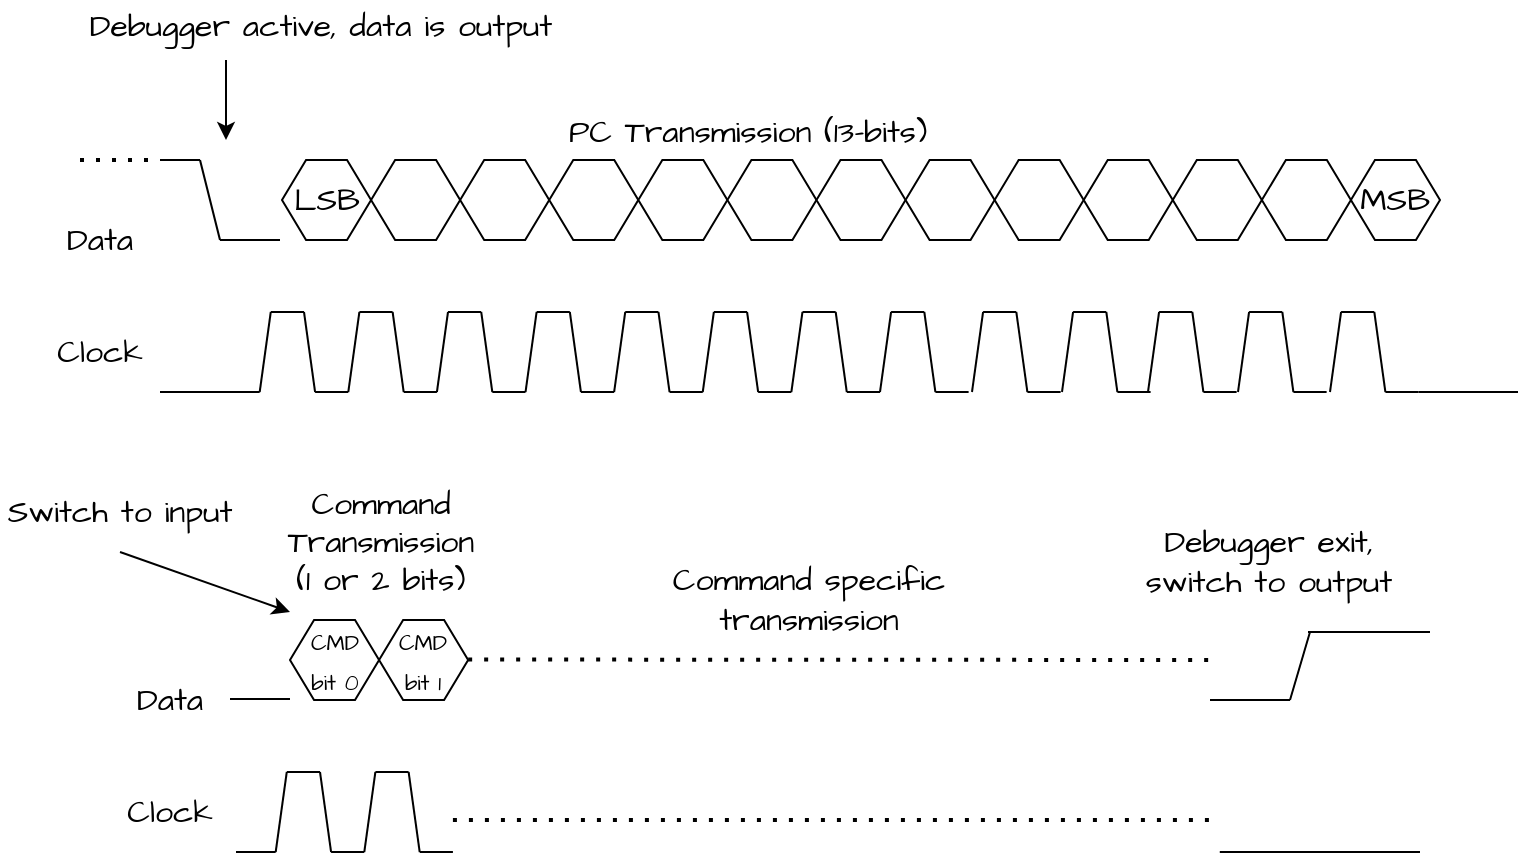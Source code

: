 <mxfile version="13.7.8" type="device"><diagram id="XCAaX7MO31vcGGr_xnaF" name="Page-1"><mxGraphModel dx="677" dy="365" grid="1" gridSize="10" guides="1" tooltips="1" connect="1" arrows="1" fold="1" page="1" pageScale="1" pageWidth="850" pageHeight="1100" math="0" shadow="0"><root><mxCell id="0"/><mxCell id="1" parent="0"/><mxCell id="uBNz7lqElPrJS8dUiWml-2" value="Data" style="text;html=1;strokeColor=none;fillColor=none;align=center;verticalAlign=middle;whiteSpace=wrap;rounded=0;fontFamily=Architects Daughter;fontSource=https%3A%2F%2Ffonts.googleapis.com%2Fcss%3Ffamily%3DArchitects%2BDaughter;fontSize=16;" vertex="1" parent="1"><mxGeometry x="50" y="234" width="40" height="20" as="geometry"/></mxCell><mxCell id="uBNz7lqElPrJS8dUiWml-3" value="Clock" style="text;html=1;strokeColor=none;fillColor=none;align=center;verticalAlign=middle;whiteSpace=wrap;rounded=0;fontFamily=Architects Daughter;fontSource=https%3A%2F%2Ffonts.googleapis.com%2Fcss%3Ffamily%3DArchitects%2BDaughter;fontSize=16;" vertex="1" parent="1"><mxGeometry x="50" y="290" width="40" height="20" as="geometry"/></mxCell><mxCell id="uBNz7lqElPrJS8dUiWml-4" value="" style="endArrow=none;html=1;fontFamily=Architects Daughter;fontSize=16;" edge="1" parent="1"><mxGeometry width="50" height="50" relative="1" as="geometry"><mxPoint x="100" y="204" as="sourcePoint"/><mxPoint x="120" y="204" as="targetPoint"/></mxGeometry></mxCell><mxCell id="uBNz7lqElPrJS8dUiWml-5" value="" style="endArrow=none;html=1;fontFamily=Architects Daughter;fontSize=16;" edge="1" parent="1"><mxGeometry width="50" height="50" relative="1" as="geometry"><mxPoint x="120" y="204" as="sourcePoint"/><mxPoint x="130" y="244" as="targetPoint"/></mxGeometry></mxCell><mxCell id="uBNz7lqElPrJS8dUiWml-7" value="" style="endArrow=classic;html=1;fontFamily=Architects Daughter;fontSize=16;" edge="1" parent="1"><mxGeometry width="50" height="50" relative="1" as="geometry"><mxPoint x="133" y="154" as="sourcePoint"/><mxPoint x="133" y="194" as="targetPoint"/></mxGeometry></mxCell><mxCell id="uBNz7lqElPrJS8dUiWml-8" value="Debugger active, data is output" style="text;html=1;strokeColor=none;fillColor=none;align=center;verticalAlign=middle;whiteSpace=wrap;rounded=0;fontFamily=Architects Daughter;fontSize=16;" vertex="1" parent="1"><mxGeometry x="61" y="124" width="239" height="26" as="geometry"/></mxCell><mxCell id="uBNz7lqElPrJS8dUiWml-9" value="" style="endArrow=none;html=1;fontFamily=Architects Daughter;fontSize=16;" edge="1" parent="1"><mxGeometry x="100" y="280" width="50" height="50" as="geometry"><mxPoint x="100" y="320" as="sourcePoint"/><mxPoint x="149.846" y="320" as="targetPoint"/></mxGeometry></mxCell><mxCell id="uBNz7lqElPrJS8dUiWml-18" value="" style="group" vertex="1" connectable="0" parent="1"><mxGeometry x="149.846" y="280" width="44.308" height="40" as="geometry"/></mxCell><mxCell id="uBNz7lqElPrJS8dUiWml-10" value="" style="endArrow=none;html=1;fontFamily=Architects Daughter;fontSize=16;" edge="1" parent="uBNz7lqElPrJS8dUiWml-18"><mxGeometry width="50" height="50" relative="1" as="geometry"><mxPoint y="40" as="sourcePoint"/><mxPoint x="5.538" as="targetPoint"/></mxGeometry></mxCell><mxCell id="uBNz7lqElPrJS8dUiWml-11" value="" style="endArrow=none;html=1;fontFamily=Architects Daughter;fontSize=16;" edge="1" parent="uBNz7lqElPrJS8dUiWml-18"><mxGeometry width="50" height="50" relative="1" as="geometry"><mxPoint x="5.538" as="sourcePoint"/><mxPoint x="22.154" as="targetPoint"/></mxGeometry></mxCell><mxCell id="uBNz7lqElPrJS8dUiWml-12" value="" style="endArrow=none;html=1;fontFamily=Architects Daughter;fontSize=16;" edge="1" parent="uBNz7lqElPrJS8dUiWml-18"><mxGeometry width="50" height="50" relative="1" as="geometry"><mxPoint x="22.154" as="sourcePoint"/><mxPoint x="27.692" y="40" as="targetPoint"/></mxGeometry></mxCell><mxCell id="uBNz7lqElPrJS8dUiWml-13" value="" style="endArrow=none;html=1;fontFamily=Architects Daughter;fontSize=16;" edge="1" parent="uBNz7lqElPrJS8dUiWml-18"><mxGeometry width="50" height="50" relative="1" as="geometry"><mxPoint x="27.692" y="40" as="sourcePoint"/><mxPoint x="44.308" y="40" as="targetPoint"/></mxGeometry></mxCell><mxCell id="uBNz7lqElPrJS8dUiWml-19" value="" style="group" vertex="1" connectable="0" parent="1"><mxGeometry x="194.154" y="280" width="44.308" height="40" as="geometry"/></mxCell><mxCell id="uBNz7lqElPrJS8dUiWml-20" value="" style="endArrow=none;html=1;fontFamily=Architects Daughter;fontSize=16;" edge="1" parent="uBNz7lqElPrJS8dUiWml-19"><mxGeometry width="50" height="50" relative="1" as="geometry"><mxPoint y="40" as="sourcePoint"/><mxPoint x="5.538" as="targetPoint"/></mxGeometry></mxCell><mxCell id="uBNz7lqElPrJS8dUiWml-21" value="" style="endArrow=none;html=1;fontFamily=Architects Daughter;fontSize=16;" edge="1" parent="uBNz7lqElPrJS8dUiWml-19"><mxGeometry width="50" height="50" relative="1" as="geometry"><mxPoint x="5.538" as="sourcePoint"/><mxPoint x="22.154" as="targetPoint"/></mxGeometry></mxCell><mxCell id="uBNz7lqElPrJS8dUiWml-22" value="" style="endArrow=none;html=1;fontFamily=Architects Daughter;fontSize=16;" edge="1" parent="uBNz7lqElPrJS8dUiWml-19"><mxGeometry width="50" height="50" relative="1" as="geometry"><mxPoint x="22.154" as="sourcePoint"/><mxPoint x="27.692" y="40" as="targetPoint"/></mxGeometry></mxCell><mxCell id="uBNz7lqElPrJS8dUiWml-23" value="" style="endArrow=none;html=1;fontFamily=Architects Daughter;fontSize=16;" edge="1" parent="uBNz7lqElPrJS8dUiWml-19"><mxGeometry width="50" height="50" relative="1" as="geometry"><mxPoint x="27.692" y="40" as="sourcePoint"/><mxPoint x="44.308" y="40" as="targetPoint"/></mxGeometry></mxCell><mxCell id="uBNz7lqElPrJS8dUiWml-24" value="" style="group" vertex="1" connectable="0" parent="1"><mxGeometry x="238.462" y="280" width="44.308" height="40" as="geometry"/></mxCell><mxCell id="uBNz7lqElPrJS8dUiWml-25" value="" style="endArrow=none;html=1;fontFamily=Architects Daughter;fontSize=16;" edge="1" parent="uBNz7lqElPrJS8dUiWml-24"><mxGeometry width="50" height="50" relative="1" as="geometry"><mxPoint y="40" as="sourcePoint"/><mxPoint x="5.538" as="targetPoint"/></mxGeometry></mxCell><mxCell id="uBNz7lqElPrJS8dUiWml-26" value="" style="endArrow=none;html=1;fontFamily=Architects Daughter;fontSize=16;" edge="1" parent="uBNz7lqElPrJS8dUiWml-24"><mxGeometry width="50" height="50" relative="1" as="geometry"><mxPoint x="5.538" as="sourcePoint"/><mxPoint x="22.154" as="targetPoint"/></mxGeometry></mxCell><mxCell id="uBNz7lqElPrJS8dUiWml-27" value="" style="endArrow=none;html=1;fontFamily=Architects Daughter;fontSize=16;" edge="1" parent="uBNz7lqElPrJS8dUiWml-24"><mxGeometry width="50" height="50" relative="1" as="geometry"><mxPoint x="22.154" as="sourcePoint"/><mxPoint x="27.692" y="40" as="targetPoint"/></mxGeometry></mxCell><mxCell id="uBNz7lqElPrJS8dUiWml-28" value="" style="endArrow=none;html=1;fontFamily=Architects Daughter;fontSize=16;" edge="1" parent="uBNz7lqElPrJS8dUiWml-24"><mxGeometry width="50" height="50" relative="1" as="geometry"><mxPoint x="27.692" y="40" as="sourcePoint"/><mxPoint x="44.308" y="40" as="targetPoint"/></mxGeometry></mxCell><mxCell id="uBNz7lqElPrJS8dUiWml-29" value="" style="group" vertex="1" connectable="0" parent="1"><mxGeometry x="282.769" y="280" width="44.308" height="40" as="geometry"/></mxCell><mxCell id="uBNz7lqElPrJS8dUiWml-30" value="" style="endArrow=none;html=1;fontFamily=Architects Daughter;fontSize=16;" edge="1" parent="uBNz7lqElPrJS8dUiWml-29"><mxGeometry width="50" height="50" relative="1" as="geometry"><mxPoint y="40" as="sourcePoint"/><mxPoint x="5.538" as="targetPoint"/></mxGeometry></mxCell><mxCell id="uBNz7lqElPrJS8dUiWml-31" value="" style="endArrow=none;html=1;fontFamily=Architects Daughter;fontSize=16;" edge="1" parent="uBNz7lqElPrJS8dUiWml-29"><mxGeometry width="50" height="50" relative="1" as="geometry"><mxPoint x="5.538" as="sourcePoint"/><mxPoint x="22.154" as="targetPoint"/></mxGeometry></mxCell><mxCell id="uBNz7lqElPrJS8dUiWml-32" value="" style="endArrow=none;html=1;fontFamily=Architects Daughter;fontSize=16;" edge="1" parent="uBNz7lqElPrJS8dUiWml-29"><mxGeometry width="50" height="50" relative="1" as="geometry"><mxPoint x="22.154" as="sourcePoint"/><mxPoint x="27.692" y="40" as="targetPoint"/></mxGeometry></mxCell><mxCell id="uBNz7lqElPrJS8dUiWml-33" value="" style="endArrow=none;html=1;fontFamily=Architects Daughter;fontSize=16;" edge="1" parent="uBNz7lqElPrJS8dUiWml-29"><mxGeometry width="50" height="50" relative="1" as="geometry"><mxPoint x="27.692" y="40" as="sourcePoint"/><mxPoint x="44.308" y="40" as="targetPoint"/></mxGeometry></mxCell><mxCell id="uBNz7lqElPrJS8dUiWml-34" value="" style="group" vertex="1" connectable="0" parent="1"><mxGeometry x="327.077" y="280" width="44.308" height="40" as="geometry"/></mxCell><mxCell id="uBNz7lqElPrJS8dUiWml-35" value="" style="endArrow=none;html=1;fontFamily=Architects Daughter;fontSize=16;" edge="1" parent="uBNz7lqElPrJS8dUiWml-34"><mxGeometry width="50" height="50" relative="1" as="geometry"><mxPoint y="40" as="sourcePoint"/><mxPoint x="5.538" as="targetPoint"/></mxGeometry></mxCell><mxCell id="uBNz7lqElPrJS8dUiWml-36" value="" style="endArrow=none;html=1;fontFamily=Architects Daughter;fontSize=16;" edge="1" parent="uBNz7lqElPrJS8dUiWml-34"><mxGeometry width="50" height="50" relative="1" as="geometry"><mxPoint x="5.538" as="sourcePoint"/><mxPoint x="22.154" as="targetPoint"/></mxGeometry></mxCell><mxCell id="uBNz7lqElPrJS8dUiWml-37" value="" style="endArrow=none;html=1;fontFamily=Architects Daughter;fontSize=16;" edge="1" parent="uBNz7lqElPrJS8dUiWml-34"><mxGeometry width="50" height="50" relative="1" as="geometry"><mxPoint x="22.154" as="sourcePoint"/><mxPoint x="27.692" y="40" as="targetPoint"/></mxGeometry></mxCell><mxCell id="uBNz7lqElPrJS8dUiWml-38" value="" style="endArrow=none;html=1;fontFamily=Architects Daughter;fontSize=16;" edge="1" parent="uBNz7lqElPrJS8dUiWml-34"><mxGeometry width="50" height="50" relative="1" as="geometry"><mxPoint x="27.692" y="40" as="sourcePoint"/><mxPoint x="44.308" y="40" as="targetPoint"/></mxGeometry></mxCell><mxCell id="uBNz7lqElPrJS8dUiWml-39" value="" style="group" vertex="1" connectable="0" parent="1"><mxGeometry x="371.385" y="280" width="44.308" height="40" as="geometry"/></mxCell><mxCell id="uBNz7lqElPrJS8dUiWml-40" value="" style="endArrow=none;html=1;fontFamily=Architects Daughter;fontSize=16;" edge="1" parent="uBNz7lqElPrJS8dUiWml-39"><mxGeometry width="50" height="50" relative="1" as="geometry"><mxPoint y="40" as="sourcePoint"/><mxPoint x="5.538" as="targetPoint"/></mxGeometry></mxCell><mxCell id="uBNz7lqElPrJS8dUiWml-41" value="" style="endArrow=none;html=1;fontFamily=Architects Daughter;fontSize=16;" edge="1" parent="uBNz7lqElPrJS8dUiWml-39"><mxGeometry width="50" height="50" relative="1" as="geometry"><mxPoint x="5.538" as="sourcePoint"/><mxPoint x="22.154" as="targetPoint"/></mxGeometry></mxCell><mxCell id="uBNz7lqElPrJS8dUiWml-42" value="" style="endArrow=none;html=1;fontFamily=Architects Daughter;fontSize=16;" edge="1" parent="uBNz7lqElPrJS8dUiWml-39"><mxGeometry width="50" height="50" relative="1" as="geometry"><mxPoint x="22.154" as="sourcePoint"/><mxPoint x="27.692" y="40" as="targetPoint"/></mxGeometry></mxCell><mxCell id="uBNz7lqElPrJS8dUiWml-43" value="" style="endArrow=none;html=1;fontFamily=Architects Daughter;fontSize=16;" edge="1" parent="uBNz7lqElPrJS8dUiWml-39"><mxGeometry width="50" height="50" relative="1" as="geometry"><mxPoint x="27.692" y="40" as="sourcePoint"/><mxPoint x="44.308" y="40" as="targetPoint"/></mxGeometry></mxCell><mxCell id="uBNz7lqElPrJS8dUiWml-44" value="" style="group" vertex="1" connectable="0" parent="1"><mxGeometry x="415.692" y="280" width="44.308" height="40" as="geometry"/></mxCell><mxCell id="uBNz7lqElPrJS8dUiWml-45" value="" style="endArrow=none;html=1;fontFamily=Architects Daughter;fontSize=16;" edge="1" parent="uBNz7lqElPrJS8dUiWml-44"><mxGeometry width="50" height="50" relative="1" as="geometry"><mxPoint y="40" as="sourcePoint"/><mxPoint x="5.538" as="targetPoint"/></mxGeometry></mxCell><mxCell id="uBNz7lqElPrJS8dUiWml-46" value="" style="endArrow=none;html=1;fontFamily=Architects Daughter;fontSize=16;" edge="1" parent="uBNz7lqElPrJS8dUiWml-44"><mxGeometry width="50" height="50" relative="1" as="geometry"><mxPoint x="5.538" as="sourcePoint"/><mxPoint x="22.154" as="targetPoint"/></mxGeometry></mxCell><mxCell id="uBNz7lqElPrJS8dUiWml-47" value="" style="endArrow=none;html=1;fontFamily=Architects Daughter;fontSize=16;" edge="1" parent="uBNz7lqElPrJS8dUiWml-44"><mxGeometry width="50" height="50" relative="1" as="geometry"><mxPoint x="22.154" as="sourcePoint"/><mxPoint x="27.692" y="40" as="targetPoint"/></mxGeometry></mxCell><mxCell id="uBNz7lqElPrJS8dUiWml-48" value="" style="endArrow=none;html=1;fontFamily=Architects Daughter;fontSize=16;" edge="1" parent="uBNz7lqElPrJS8dUiWml-44"><mxGeometry width="50" height="50" relative="1" as="geometry"><mxPoint x="27.692" y="40" as="sourcePoint"/><mxPoint x="44.308" y="40" as="targetPoint"/></mxGeometry></mxCell><mxCell id="uBNz7lqElPrJS8dUiWml-50" value="" style="group" vertex="1" connectable="0" parent="1"><mxGeometry x="460.002" y="280" width="44.308" height="40" as="geometry"/></mxCell><mxCell id="uBNz7lqElPrJS8dUiWml-51" value="" style="endArrow=none;html=1;fontFamily=Architects Daughter;fontSize=16;" edge="1" parent="uBNz7lqElPrJS8dUiWml-50"><mxGeometry width="50" height="50" relative="1" as="geometry"><mxPoint y="40" as="sourcePoint"/><mxPoint x="5.538" as="targetPoint"/></mxGeometry></mxCell><mxCell id="uBNz7lqElPrJS8dUiWml-52" value="" style="endArrow=none;html=1;fontFamily=Architects Daughter;fontSize=16;" edge="1" parent="uBNz7lqElPrJS8dUiWml-50"><mxGeometry width="50" height="50" relative="1" as="geometry"><mxPoint x="5.538" as="sourcePoint"/><mxPoint x="22.154" as="targetPoint"/></mxGeometry></mxCell><mxCell id="uBNz7lqElPrJS8dUiWml-53" value="" style="endArrow=none;html=1;fontFamily=Architects Daughter;fontSize=16;" edge="1" parent="uBNz7lqElPrJS8dUiWml-50"><mxGeometry width="50" height="50" relative="1" as="geometry"><mxPoint x="22.154" as="sourcePoint"/><mxPoint x="27.692" y="40" as="targetPoint"/></mxGeometry></mxCell><mxCell id="uBNz7lqElPrJS8dUiWml-54" value="" style="endArrow=none;html=1;fontFamily=Architects Daughter;fontSize=16;" edge="1" parent="uBNz7lqElPrJS8dUiWml-50"><mxGeometry width="50" height="50" relative="1" as="geometry"><mxPoint x="27.692" y="40" as="sourcePoint"/><mxPoint x="44.308" y="40" as="targetPoint"/></mxGeometry></mxCell><mxCell id="uBNz7lqElPrJS8dUiWml-65" value="" style="group" vertex="1" connectable="0" parent="1"><mxGeometry x="506.002" y="280" width="44.308" height="40" as="geometry"/></mxCell><mxCell id="uBNz7lqElPrJS8dUiWml-66" value="" style="endArrow=none;html=1;fontFamily=Architects Daughter;fontSize=16;" edge="1" parent="uBNz7lqElPrJS8dUiWml-65"><mxGeometry width="50" height="50" relative="1" as="geometry"><mxPoint y="40" as="sourcePoint"/><mxPoint x="5.538" as="targetPoint"/></mxGeometry></mxCell><mxCell id="uBNz7lqElPrJS8dUiWml-67" value="" style="endArrow=none;html=1;fontFamily=Architects Daughter;fontSize=16;" edge="1" parent="uBNz7lqElPrJS8dUiWml-65"><mxGeometry width="50" height="50" relative="1" as="geometry"><mxPoint x="5.538" as="sourcePoint"/><mxPoint x="22.154" as="targetPoint"/></mxGeometry></mxCell><mxCell id="uBNz7lqElPrJS8dUiWml-68" value="" style="endArrow=none;html=1;fontFamily=Architects Daughter;fontSize=16;" edge="1" parent="uBNz7lqElPrJS8dUiWml-65"><mxGeometry width="50" height="50" relative="1" as="geometry"><mxPoint x="22.154" as="sourcePoint"/><mxPoint x="27.692" y="40" as="targetPoint"/></mxGeometry></mxCell><mxCell id="uBNz7lqElPrJS8dUiWml-69" value="" style="endArrow=none;html=1;fontFamily=Architects Daughter;fontSize=16;" edge="1" parent="uBNz7lqElPrJS8dUiWml-65"><mxGeometry width="50" height="50" relative="1" as="geometry"><mxPoint x="27.692" y="40" as="sourcePoint"/><mxPoint x="44.308" y="40" as="targetPoint"/></mxGeometry></mxCell><mxCell id="uBNz7lqElPrJS8dUiWml-70" value="" style="group" vertex="1" connectable="0" parent="1"><mxGeometry x="551.002" y="280" width="44.308" height="40" as="geometry"/></mxCell><mxCell id="uBNz7lqElPrJS8dUiWml-71" value="" style="endArrow=none;html=1;fontFamily=Architects Daughter;fontSize=16;" edge="1" parent="uBNz7lqElPrJS8dUiWml-70"><mxGeometry width="50" height="50" relative="1" as="geometry"><mxPoint y="40" as="sourcePoint"/><mxPoint x="5.538" as="targetPoint"/></mxGeometry></mxCell><mxCell id="uBNz7lqElPrJS8dUiWml-72" value="" style="endArrow=none;html=1;fontFamily=Architects Daughter;fontSize=16;" edge="1" parent="uBNz7lqElPrJS8dUiWml-70"><mxGeometry width="50" height="50" relative="1" as="geometry"><mxPoint x="5.538" as="sourcePoint"/><mxPoint x="22.154" as="targetPoint"/></mxGeometry></mxCell><mxCell id="uBNz7lqElPrJS8dUiWml-73" value="" style="endArrow=none;html=1;fontFamily=Architects Daughter;fontSize=16;" edge="1" parent="uBNz7lqElPrJS8dUiWml-70"><mxGeometry width="50" height="50" relative="1" as="geometry"><mxPoint x="22.154" as="sourcePoint"/><mxPoint x="27.692" y="40" as="targetPoint"/></mxGeometry></mxCell><mxCell id="uBNz7lqElPrJS8dUiWml-74" value="" style="endArrow=none;html=1;fontFamily=Architects Daughter;fontSize=16;" edge="1" parent="uBNz7lqElPrJS8dUiWml-70"><mxGeometry width="50" height="50" relative="1" as="geometry"><mxPoint x="27.692" y="40" as="sourcePoint"/><mxPoint x="44.308" y="40" as="targetPoint"/></mxGeometry></mxCell><mxCell id="uBNz7lqElPrJS8dUiWml-75" value="" style="group" vertex="1" connectable="0" parent="1"><mxGeometry x="594.002" y="280" width="44.308" height="40" as="geometry"/></mxCell><mxCell id="uBNz7lqElPrJS8dUiWml-76" value="" style="endArrow=none;html=1;fontFamily=Architects Daughter;fontSize=16;" edge="1" parent="uBNz7lqElPrJS8dUiWml-75"><mxGeometry width="50" height="50" relative="1" as="geometry"><mxPoint y="40" as="sourcePoint"/><mxPoint x="5.538" as="targetPoint"/></mxGeometry></mxCell><mxCell id="uBNz7lqElPrJS8dUiWml-77" value="" style="endArrow=none;html=1;fontFamily=Architects Daughter;fontSize=16;" edge="1" parent="uBNz7lqElPrJS8dUiWml-75"><mxGeometry width="50" height="50" relative="1" as="geometry"><mxPoint x="5.538" as="sourcePoint"/><mxPoint x="22.154" as="targetPoint"/></mxGeometry></mxCell><mxCell id="uBNz7lqElPrJS8dUiWml-78" value="" style="endArrow=none;html=1;fontFamily=Architects Daughter;fontSize=16;" edge="1" parent="uBNz7lqElPrJS8dUiWml-75"><mxGeometry width="50" height="50" relative="1" as="geometry"><mxPoint x="22.154" as="sourcePoint"/><mxPoint x="27.692" y="40" as="targetPoint"/></mxGeometry></mxCell><mxCell id="uBNz7lqElPrJS8dUiWml-79" value="" style="endArrow=none;html=1;fontFamily=Architects Daughter;fontSize=16;" edge="1" parent="uBNz7lqElPrJS8dUiWml-75"><mxGeometry width="50" height="50" relative="1" as="geometry"><mxPoint x="27.692" y="40" as="sourcePoint"/><mxPoint x="44.308" y="40" as="targetPoint"/></mxGeometry></mxCell><mxCell id="uBNz7lqElPrJS8dUiWml-80" value="" style="group" vertex="1" connectable="0" parent="1"><mxGeometry x="639.002" y="280" width="44.308" height="40" as="geometry"/></mxCell><mxCell id="uBNz7lqElPrJS8dUiWml-81" value="" style="endArrow=none;html=1;fontFamily=Architects Daughter;fontSize=16;" edge="1" parent="uBNz7lqElPrJS8dUiWml-80"><mxGeometry width="50" height="50" relative="1" as="geometry"><mxPoint y="40" as="sourcePoint"/><mxPoint x="5.538" as="targetPoint"/></mxGeometry></mxCell><mxCell id="uBNz7lqElPrJS8dUiWml-82" value="" style="endArrow=none;html=1;fontFamily=Architects Daughter;fontSize=16;" edge="1" parent="uBNz7lqElPrJS8dUiWml-80"><mxGeometry width="50" height="50" relative="1" as="geometry"><mxPoint x="5.538" as="sourcePoint"/><mxPoint x="22.154" as="targetPoint"/></mxGeometry></mxCell><mxCell id="uBNz7lqElPrJS8dUiWml-83" value="" style="endArrow=none;html=1;fontFamily=Architects Daughter;fontSize=16;" edge="1" parent="uBNz7lqElPrJS8dUiWml-80"><mxGeometry width="50" height="50" relative="1" as="geometry"><mxPoint x="22.154" as="sourcePoint"/><mxPoint x="27.692" y="40" as="targetPoint"/></mxGeometry></mxCell><mxCell id="uBNz7lqElPrJS8dUiWml-84" value="" style="endArrow=none;html=1;fontFamily=Architects Daughter;fontSize=16;" edge="1" parent="uBNz7lqElPrJS8dUiWml-80"><mxGeometry width="50" height="50" relative="1" as="geometry"><mxPoint x="27.692" y="40" as="sourcePoint"/><mxPoint x="44.308" y="40" as="targetPoint"/></mxGeometry></mxCell><mxCell id="uBNz7lqElPrJS8dUiWml-85" value="" style="group" vertex="1" connectable="0" parent="1"><mxGeometry x="685.002" y="280" width="44.308" height="40" as="geometry"/></mxCell><mxCell id="uBNz7lqElPrJS8dUiWml-86" value="" style="endArrow=none;html=1;fontFamily=Architects Daughter;fontSize=16;" edge="1" parent="uBNz7lqElPrJS8dUiWml-85"><mxGeometry width="50" height="50" relative="1" as="geometry"><mxPoint y="40" as="sourcePoint"/><mxPoint x="5.538" as="targetPoint"/></mxGeometry></mxCell><mxCell id="uBNz7lqElPrJS8dUiWml-87" value="" style="endArrow=none;html=1;fontFamily=Architects Daughter;fontSize=16;" edge="1" parent="uBNz7lqElPrJS8dUiWml-85"><mxGeometry width="50" height="50" relative="1" as="geometry"><mxPoint x="5.538" as="sourcePoint"/><mxPoint x="22.154" as="targetPoint"/></mxGeometry></mxCell><mxCell id="uBNz7lqElPrJS8dUiWml-88" value="" style="endArrow=none;html=1;fontFamily=Architects Daughter;fontSize=16;" edge="1" parent="uBNz7lqElPrJS8dUiWml-85"><mxGeometry width="50" height="50" relative="1" as="geometry"><mxPoint x="22.154" as="sourcePoint"/><mxPoint x="27.692" y="40" as="targetPoint"/></mxGeometry></mxCell><mxCell id="uBNz7lqElPrJS8dUiWml-89" value="" style="endArrow=none;html=1;fontFamily=Architects Daughter;fontSize=16;" edge="1" parent="uBNz7lqElPrJS8dUiWml-85"><mxGeometry width="50" height="50" relative="1" as="geometry"><mxPoint x="27.692" y="40" as="sourcePoint"/><mxPoint x="44.308" y="40" as="targetPoint"/></mxGeometry></mxCell><mxCell id="uBNz7lqElPrJS8dUiWml-90" value="" style="endArrow=none;dashed=1;html=1;dashPattern=1 3;strokeWidth=2;fontFamily=Architects Daughter;fontSize=16;" edge="1" parent="1"><mxGeometry width="50" height="50" relative="1" as="geometry"><mxPoint x="60" y="204" as="sourcePoint"/><mxPoint x="100" y="204" as="targetPoint"/></mxGeometry></mxCell><mxCell id="uBNz7lqElPrJS8dUiWml-94" value="" style="endArrow=none;html=1;fontFamily=Architects Daughter;fontSize=16;" edge="1" parent="1"><mxGeometry width="50" height="50" relative="1" as="geometry"><mxPoint x="130" y="244" as="sourcePoint"/><mxPoint x="160" y="244" as="targetPoint"/></mxGeometry></mxCell><mxCell id="uBNz7lqElPrJS8dUiWml-118" value="" style="group" vertex="1" connectable="0" parent="1"><mxGeometry x="161" y="204" width="579" height="40" as="geometry"/></mxCell><mxCell id="uBNz7lqElPrJS8dUiWml-92" value="" style="verticalLabelPosition=bottom;verticalAlign=top;html=1;shape=hexagon;perimeter=hexagonPerimeter2;arcSize=6;size=0.27;fontFamily=Architects Daughter;fontSize=16;align=left;" vertex="1" parent="uBNz7lqElPrJS8dUiWml-118"><mxGeometry width="44.538" height="40" as="geometry"/></mxCell><mxCell id="uBNz7lqElPrJS8dUiWml-106" value="" style="verticalLabelPosition=bottom;verticalAlign=top;html=1;shape=hexagon;perimeter=hexagonPerimeter2;arcSize=6;size=0.27;fontFamily=Architects Daughter;fontSize=16;" vertex="1" parent="uBNz7lqElPrJS8dUiWml-118"><mxGeometry x="44.538" width="44.538" height="40" as="geometry"/></mxCell><mxCell id="uBNz7lqElPrJS8dUiWml-107" value="" style="verticalLabelPosition=bottom;verticalAlign=top;html=1;shape=hexagon;perimeter=hexagonPerimeter2;arcSize=6;size=0.27;fontFamily=Architects Daughter;fontSize=16;" vertex="1" parent="uBNz7lqElPrJS8dUiWml-118"><mxGeometry x="89.077" width="44.538" height="40" as="geometry"/></mxCell><mxCell id="uBNz7lqElPrJS8dUiWml-108" value="" style="verticalLabelPosition=bottom;verticalAlign=top;html=1;shape=hexagon;perimeter=hexagonPerimeter2;arcSize=6;size=0.27;fontFamily=Architects Daughter;fontSize=16;" vertex="1" parent="uBNz7lqElPrJS8dUiWml-118"><mxGeometry x="133.615" width="44.538" height="40" as="geometry"/></mxCell><mxCell id="uBNz7lqElPrJS8dUiWml-109" value="" style="verticalLabelPosition=bottom;verticalAlign=top;html=1;shape=hexagon;perimeter=hexagonPerimeter2;arcSize=6;size=0.27;fontFamily=Architects Daughter;fontSize=16;" vertex="1" parent="uBNz7lqElPrJS8dUiWml-118"><mxGeometry x="178.154" width="44.538" height="40" as="geometry"/></mxCell><mxCell id="uBNz7lqElPrJS8dUiWml-110" value="" style="verticalLabelPosition=bottom;verticalAlign=top;html=1;shape=hexagon;perimeter=hexagonPerimeter2;arcSize=6;size=0.27;fontFamily=Architects Daughter;fontSize=16;" vertex="1" parent="uBNz7lqElPrJS8dUiWml-118"><mxGeometry x="222.692" width="44.538" height="40" as="geometry"/></mxCell><mxCell id="uBNz7lqElPrJS8dUiWml-111" value="" style="verticalLabelPosition=bottom;verticalAlign=top;html=1;shape=hexagon;perimeter=hexagonPerimeter2;arcSize=6;size=0.27;fontFamily=Architects Daughter;fontSize=16;" vertex="1" parent="uBNz7lqElPrJS8dUiWml-118"><mxGeometry x="267.231" width="44.538" height="40" as="geometry"/></mxCell><mxCell id="uBNz7lqElPrJS8dUiWml-112" value="" style="verticalLabelPosition=bottom;verticalAlign=top;html=1;shape=hexagon;perimeter=hexagonPerimeter2;arcSize=6;size=0.27;fontFamily=Architects Daughter;fontSize=16;" vertex="1" parent="uBNz7lqElPrJS8dUiWml-118"><mxGeometry x="311.769" width="44.538" height="40" as="geometry"/></mxCell><mxCell id="uBNz7lqElPrJS8dUiWml-113" value="" style="verticalLabelPosition=bottom;verticalAlign=top;html=1;shape=hexagon;perimeter=hexagonPerimeter2;arcSize=6;size=0.27;fontFamily=Architects Daughter;fontSize=16;" vertex="1" parent="uBNz7lqElPrJS8dUiWml-118"><mxGeometry x="356.308" width="44.538" height="40" as="geometry"/></mxCell><mxCell id="uBNz7lqElPrJS8dUiWml-114" value="" style="verticalLabelPosition=bottom;verticalAlign=top;html=1;shape=hexagon;perimeter=hexagonPerimeter2;arcSize=6;size=0.27;fontFamily=Architects Daughter;fontSize=16;" vertex="1" parent="uBNz7lqElPrJS8dUiWml-118"><mxGeometry x="400.846" width="44.538" height="40" as="geometry"/></mxCell><mxCell id="uBNz7lqElPrJS8dUiWml-115" value="" style="verticalLabelPosition=bottom;verticalAlign=top;html=1;shape=hexagon;perimeter=hexagonPerimeter2;arcSize=6;size=0.27;fontFamily=Architects Daughter;fontSize=16;" vertex="1" parent="uBNz7lqElPrJS8dUiWml-118"><mxGeometry x="445.385" width="44.538" height="40" as="geometry"/></mxCell><mxCell id="uBNz7lqElPrJS8dUiWml-116" value="" style="verticalLabelPosition=bottom;verticalAlign=top;html=1;shape=hexagon;perimeter=hexagonPerimeter2;arcSize=6;size=0.27;fontFamily=Architects Daughter;fontSize=16;" vertex="1" parent="uBNz7lqElPrJS8dUiWml-118"><mxGeometry x="489.923" width="44.538" height="40" as="geometry"/></mxCell><mxCell id="uBNz7lqElPrJS8dUiWml-117" value="" style="verticalLabelPosition=bottom;verticalAlign=top;html=1;shape=hexagon;perimeter=hexagonPerimeter2;arcSize=6;size=0.27;fontFamily=Architects Daughter;fontSize=16;" vertex="1" parent="uBNz7lqElPrJS8dUiWml-118"><mxGeometry x="534.462" width="44.538" height="40" as="geometry"/></mxCell><mxCell id="uBNz7lqElPrJS8dUiWml-119" value="LSB" style="text;html=1;strokeColor=none;fillColor=none;align=center;verticalAlign=middle;whiteSpace=wrap;rounded=0;fontFamily=Architects Daughter;fontSize=16;fontStyle=0" vertex="1" parent="uBNz7lqElPrJS8dUiWml-118"><mxGeometry x="4.54" y="10" width="35.46" height="20" as="geometry"/></mxCell><mxCell id="uBNz7lqElPrJS8dUiWml-120" value="MSB" style="text;html=1;strokeColor=none;fillColor=none;align=center;verticalAlign=middle;whiteSpace=wrap;rounded=0;fontFamily=Architects Daughter;fontSize=16;fontStyle=0" vertex="1" parent="uBNz7lqElPrJS8dUiWml-118"><mxGeometry x="539" y="10" width="35.46" height="20" as="geometry"/></mxCell><mxCell id="uBNz7lqElPrJS8dUiWml-121" value="" style="endArrow=none;html=1;fontFamily=Architects Daughter;fontSize=16;" edge="1" parent="1"><mxGeometry width="50" height="50" relative="1" as="geometry"><mxPoint x="729.31" y="320" as="sourcePoint"/><mxPoint x="779" y="320" as="targetPoint"/></mxGeometry></mxCell><mxCell id="uBNz7lqElPrJS8dUiWml-122" value="PC Transmission (13-bits)" style="text;html=1;strokeColor=none;fillColor=none;align=center;verticalAlign=middle;whiteSpace=wrap;rounded=0;fontFamily=Architects Daughter;fontSize=16;" vertex="1" parent="1"><mxGeometry x="268.54" y="180" width="250" height="20" as="geometry"/></mxCell><mxCell id="uBNz7lqElPrJS8dUiWml-124" value="Data" style="text;html=1;strokeColor=none;fillColor=none;align=center;verticalAlign=middle;whiteSpace=wrap;rounded=0;fontFamily=Architects Daughter;fontSource=https%3A%2F%2Ffonts.googleapis.com%2Fcss%3Ffamily%3DArchitects%2BDaughter;fontSize=16;" vertex="1" parent="1"><mxGeometry x="85" y="464" width="40" height="20" as="geometry"/></mxCell><mxCell id="uBNz7lqElPrJS8dUiWml-125" value="Clock" style="text;html=1;strokeColor=none;fillColor=none;align=center;verticalAlign=middle;whiteSpace=wrap;rounded=0;fontFamily=Architects Daughter;fontSource=https%3A%2F%2Ffonts.googleapis.com%2Fcss%3Ffamily%3DArchitects%2BDaughter;fontSize=16;" vertex="1" parent="1"><mxGeometry x="85" y="520" width="40" height="20" as="geometry"/></mxCell><mxCell id="uBNz7lqElPrJS8dUiWml-130" value="" style="endArrow=none;html=1;fontFamily=Architects Daughter;fontSize=16;" edge="1" parent="1"><mxGeometry x="108" y="510" width="50" height="50" as="geometry"><mxPoint x="138" y="550" as="sourcePoint"/><mxPoint x="157.846" y="550" as="targetPoint"/></mxGeometry></mxCell><mxCell id="uBNz7lqElPrJS8dUiWml-131" value="" style="group" vertex="1" connectable="0" parent="1"><mxGeometry x="157.846" y="510" width="44.308" height="40" as="geometry"/></mxCell><mxCell id="uBNz7lqElPrJS8dUiWml-132" value="" style="endArrow=none;html=1;fontFamily=Architects Daughter;fontSize=16;" edge="1" parent="uBNz7lqElPrJS8dUiWml-131"><mxGeometry width="50" height="50" relative="1" as="geometry"><mxPoint y="40" as="sourcePoint"/><mxPoint x="5.538" as="targetPoint"/></mxGeometry></mxCell><mxCell id="uBNz7lqElPrJS8dUiWml-133" value="" style="endArrow=none;html=1;fontFamily=Architects Daughter;fontSize=16;" edge="1" parent="uBNz7lqElPrJS8dUiWml-131"><mxGeometry width="50" height="50" relative="1" as="geometry"><mxPoint x="5.538" as="sourcePoint"/><mxPoint x="22.154" as="targetPoint"/></mxGeometry></mxCell><mxCell id="uBNz7lqElPrJS8dUiWml-134" value="" style="endArrow=none;html=1;fontFamily=Architects Daughter;fontSize=16;" edge="1" parent="uBNz7lqElPrJS8dUiWml-131"><mxGeometry width="50" height="50" relative="1" as="geometry"><mxPoint x="22.154" as="sourcePoint"/><mxPoint x="27.692" y="40" as="targetPoint"/></mxGeometry></mxCell><mxCell id="uBNz7lqElPrJS8dUiWml-135" value="" style="endArrow=none;html=1;fontFamily=Architects Daughter;fontSize=16;" edge="1" parent="uBNz7lqElPrJS8dUiWml-131"><mxGeometry width="50" height="50" relative="1" as="geometry"><mxPoint x="27.692" y="40" as="sourcePoint"/><mxPoint x="44.308" y="40" as="targetPoint"/></mxGeometry></mxCell><mxCell id="uBNz7lqElPrJS8dUiWml-136" value="" style="group" vertex="1" connectable="0" parent="1"><mxGeometry x="202.154" y="510" width="44.308" height="40" as="geometry"/></mxCell><mxCell id="uBNz7lqElPrJS8dUiWml-137" value="" style="endArrow=none;html=1;fontFamily=Architects Daughter;fontSize=16;" edge="1" parent="uBNz7lqElPrJS8dUiWml-136"><mxGeometry width="50" height="50" relative="1" as="geometry"><mxPoint y="40" as="sourcePoint"/><mxPoint x="5.538" as="targetPoint"/></mxGeometry></mxCell><mxCell id="uBNz7lqElPrJS8dUiWml-138" value="" style="endArrow=none;html=1;fontFamily=Architects Daughter;fontSize=16;" edge="1" parent="uBNz7lqElPrJS8dUiWml-136"><mxGeometry width="50" height="50" relative="1" as="geometry"><mxPoint x="5.538" as="sourcePoint"/><mxPoint x="22.154" as="targetPoint"/></mxGeometry></mxCell><mxCell id="uBNz7lqElPrJS8dUiWml-139" value="" style="endArrow=none;html=1;fontFamily=Architects Daughter;fontSize=16;" edge="1" parent="uBNz7lqElPrJS8dUiWml-136"><mxGeometry width="50" height="50" relative="1" as="geometry"><mxPoint x="22.154" as="sourcePoint"/><mxPoint x="27.692" y="40" as="targetPoint"/></mxGeometry></mxCell><mxCell id="uBNz7lqElPrJS8dUiWml-140" value="" style="endArrow=none;html=1;fontFamily=Architects Daughter;fontSize=16;" edge="1" parent="uBNz7lqElPrJS8dUiWml-136"><mxGeometry width="50" height="50" relative="1" as="geometry"><mxPoint x="27.692" y="40" as="sourcePoint"/><mxPoint x="44.308" y="40" as="targetPoint"/></mxGeometry></mxCell><mxCell id="uBNz7lqElPrJS8dUiWml-197" value="" style="endArrow=none;html=1;fontFamily=Architects Daughter;fontSize=16;" edge="1" parent="1"><mxGeometry width="50" height="50" relative="1" as="geometry"><mxPoint x="135" y="473.52" as="sourcePoint"/><mxPoint x="165" y="473.52" as="targetPoint"/></mxGeometry></mxCell><mxCell id="uBNz7lqElPrJS8dUiWml-198" value="" style="group" vertex="1" connectable="0" parent="1"><mxGeometry x="196" y="434" width="579" height="40" as="geometry"/></mxCell><mxCell id="uBNz7lqElPrJS8dUiWml-199" value="" style="verticalLabelPosition=bottom;verticalAlign=top;html=1;shape=hexagon;perimeter=hexagonPerimeter2;arcSize=6;size=0.27;fontFamily=Architects Daughter;fontSize=16;align=left;" vertex="1" parent="uBNz7lqElPrJS8dUiWml-198"><mxGeometry x="-31" width="44.538" height="40" as="geometry"/></mxCell><mxCell id="uBNz7lqElPrJS8dUiWml-200" value="" style="verticalLabelPosition=bottom;verticalAlign=top;html=1;shape=hexagon;perimeter=hexagonPerimeter2;arcSize=6;size=0.27;fontFamily=Architects Daughter;fontSize=16;" vertex="1" parent="uBNz7lqElPrJS8dUiWml-198"><mxGeometry x="13.538" width="44.538" height="40" as="geometry"/></mxCell><mxCell id="uBNz7lqElPrJS8dUiWml-212" value="&lt;font style=&quot;font-size: 11px&quot;&gt;CMD&lt;br&gt;bit 0&lt;/font&gt;" style="text;html=1;strokeColor=none;fillColor=none;align=center;verticalAlign=middle;whiteSpace=wrap;rounded=0;fontFamily=Architects Daughter;fontSize=16;fontStyle=0" vertex="1" parent="uBNz7lqElPrJS8dUiWml-198"><mxGeometry x="-26.46" y="10" width="35.46" height="20" as="geometry"/></mxCell><mxCell id="uBNz7lqElPrJS8dUiWml-220" value="&lt;font style=&quot;font-size: 11px&quot;&gt;CMD&lt;br&gt;bit 1&lt;/font&gt;" style="text;html=1;strokeColor=none;fillColor=none;align=center;verticalAlign=middle;whiteSpace=wrap;rounded=0;fontFamily=Architects Daughter;fontSize=16;fontStyle=0" vertex="1" parent="uBNz7lqElPrJS8dUiWml-198"><mxGeometry x="18.08" y="10" width="35.46" height="20" as="geometry"/></mxCell><mxCell id="uBNz7lqElPrJS8dUiWml-221" value="" style="endArrow=none;dashed=1;html=1;dashPattern=1 3;strokeWidth=2;fontFamily=Architects Daughter;fontSize=16;" edge="1" parent="uBNz7lqElPrJS8dUiWml-198"><mxGeometry width="50" height="50" relative="1" as="geometry"><mxPoint x="58.08" y="19.76" as="sourcePoint"/><mxPoint x="429" y="20" as="targetPoint"/></mxGeometry></mxCell><mxCell id="uBNz7lqElPrJS8dUiWml-224" value="" style="endArrow=none;html=1;fontFamily=Architects Daughter;fontSize=16;" edge="1" parent="uBNz7lqElPrJS8dUiWml-198"><mxGeometry width="50" height="50" relative="1" as="geometry"><mxPoint x="429" y="40" as="sourcePoint"/><mxPoint x="469" y="40" as="targetPoint"/></mxGeometry></mxCell><mxCell id="uBNz7lqElPrJS8dUiWml-225" value="" style="endArrow=none;html=1;fontFamily=Architects Daughter;fontSize=16;" edge="1" parent="uBNz7lqElPrJS8dUiWml-198"><mxGeometry width="50" height="50" relative="1" as="geometry"><mxPoint x="469" y="40" as="sourcePoint"/><mxPoint x="479" y="6" as="targetPoint"/></mxGeometry></mxCell><mxCell id="uBNz7lqElPrJS8dUiWml-215" value="Command Transmission (1 or 2 bits)" style="text;html=1;strokeColor=none;fillColor=none;align=center;verticalAlign=middle;whiteSpace=wrap;rounded=0;fontFamily=Architects Daughter;fontSize=16;" vertex="1" parent="1"><mxGeometry x="161.0" y="330" width="98.54" height="130" as="geometry"/></mxCell><mxCell id="uBNz7lqElPrJS8dUiWml-216" value="" style="endArrow=classic;html=1;fontFamily=Architects Daughter;fontSize=16;" edge="1" parent="1"><mxGeometry width="50" height="50" relative="1" as="geometry"><mxPoint x="80" y="400" as="sourcePoint"/><mxPoint x="165" y="430" as="targetPoint"/></mxGeometry></mxCell><mxCell id="uBNz7lqElPrJS8dUiWml-218" value="Switch to input" style="text;html=1;strokeColor=none;fillColor=none;align=center;verticalAlign=middle;whiteSpace=wrap;rounded=0;fontFamily=Architects Daughter;fontSize=16;" vertex="1" parent="1"><mxGeometry x="20.04" y="370" width="120" height="20" as="geometry"/></mxCell><mxCell id="uBNz7lqElPrJS8dUiWml-222" value="" style="endArrow=none;dashed=1;html=1;dashPattern=1 3;strokeWidth=2;fontFamily=Architects Daughter;fontSize=16;" edge="1" parent="1"><mxGeometry width="50" height="50" relative="1" as="geometry"><mxPoint x="246.46" y="534" as="sourcePoint"/><mxPoint x="625" y="534" as="targetPoint"/></mxGeometry></mxCell><mxCell id="uBNz7lqElPrJS8dUiWml-223" value="Command specific transmission" style="text;html=1;strokeColor=none;fillColor=none;align=center;verticalAlign=middle;whiteSpace=wrap;rounded=0;fontFamily=Architects Daughter;fontSize=16;" vertex="1" parent="1"><mxGeometry x="325" y="414" width="199" height="20" as="geometry"/></mxCell><mxCell id="uBNz7lqElPrJS8dUiWml-226" value="Debugger exit, switch to output" style="text;html=1;strokeColor=none;fillColor=none;align=center;verticalAlign=middle;whiteSpace=wrap;rounded=0;fontFamily=Architects Daughter;fontSize=16;" vertex="1" parent="1"><mxGeometry x="591.47" y="390" width="126.84" height="30" as="geometry"/></mxCell><mxCell id="uBNz7lqElPrJS8dUiWml-227" value="" style="endArrow=none;html=1;fontFamily=Architects Daughter;fontSize=16;" edge="1" parent="1"><mxGeometry width="50" height="50" relative="1" as="geometry"><mxPoint x="674" y="440" as="sourcePoint"/><mxPoint x="735" y="440" as="targetPoint"/></mxGeometry></mxCell><mxCell id="uBNz7lqElPrJS8dUiWml-228" value="" style="endArrow=none;html=1;fontFamily=Architects Daughter;fontSize=16;" edge="1" parent="1"><mxGeometry width="50" height="50" relative="1" as="geometry"><mxPoint x="629.89" y="550" as="sourcePoint"/><mxPoint x="730" y="550" as="targetPoint"/></mxGeometry></mxCell></root></mxGraphModel></diagram></mxfile>